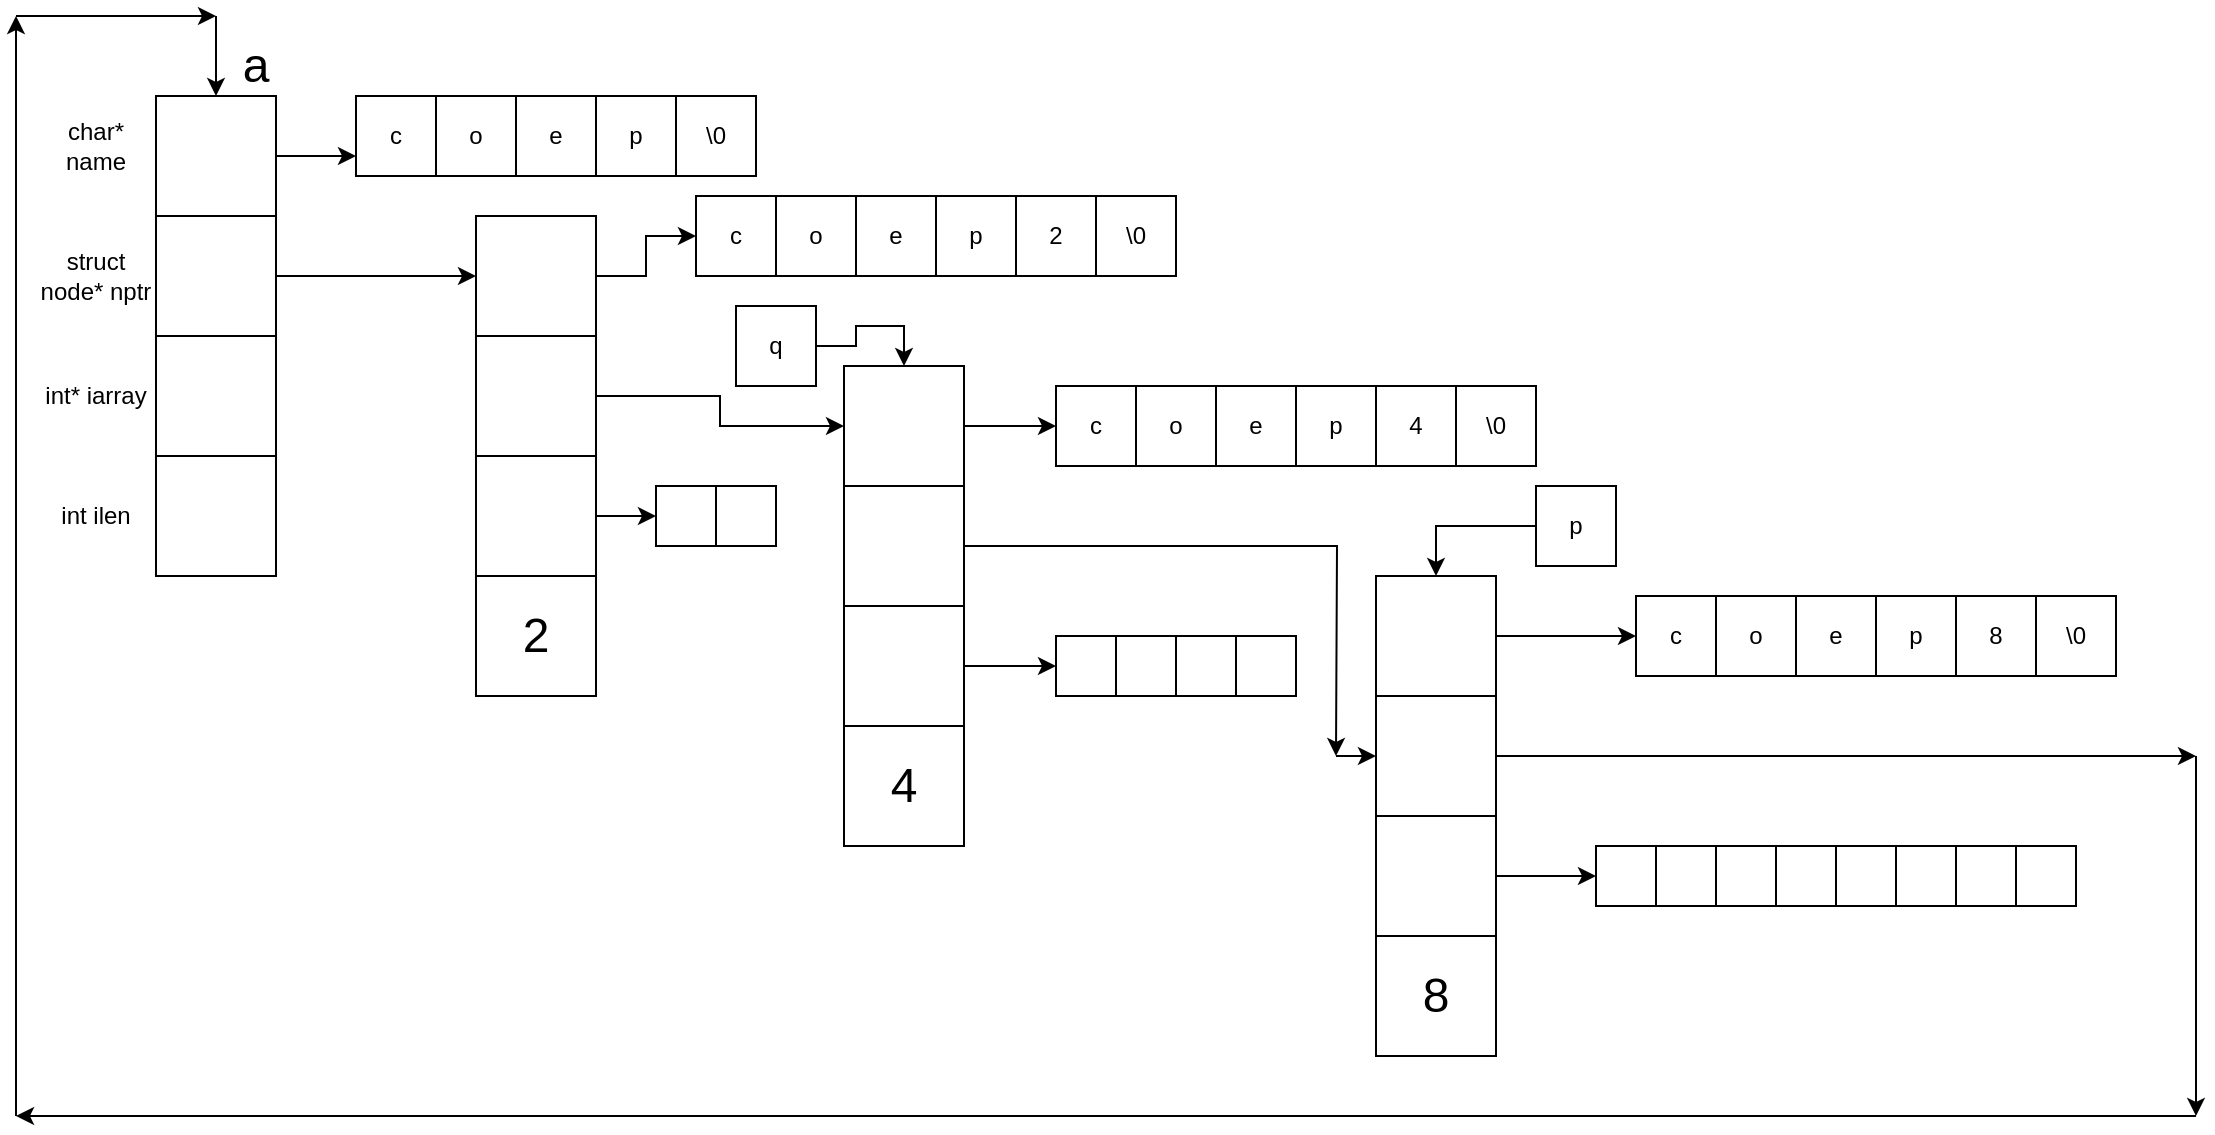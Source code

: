 <mxfile version="22.1.7" type="device">
  <diagram id="HHL-egPvgZsmG74XO6QN" name="Page-1">
    <mxGraphModel dx="1592" dy="813" grid="1" gridSize="10" guides="1" tooltips="1" connect="1" arrows="1" fold="1" page="1" pageScale="1" pageWidth="827" pageHeight="1169" math="0" shadow="0">
      <root>
        <mxCell id="0" />
        <mxCell id="1" parent="0" />
        <mxCell id="-uGRZ2pIm0S1T1JtXn79-20" style="edgeStyle=orthogonalEdgeStyle;rounded=0;orthogonalLoop=1;jettySize=auto;html=1;entryX=0;entryY=0.75;entryDx=0;entryDy=0;" parent="1" source="-uGRZ2pIm0S1T1JtXn79-1" target="-uGRZ2pIm0S1T1JtXn79-14" edge="1">
          <mxGeometry relative="1" as="geometry" />
        </mxCell>
        <mxCell id="-uGRZ2pIm0S1T1JtXn79-1" value="" style="whiteSpace=wrap;html=1;aspect=fixed;" parent="1" vertex="1">
          <mxGeometry x="150" y="80" width="60" height="60" as="geometry" />
        </mxCell>
        <mxCell id="-uGRZ2pIm0S1T1JtXn79-13" style="edgeStyle=orthogonalEdgeStyle;rounded=0;orthogonalLoop=1;jettySize=auto;html=1;" parent="1" source="-uGRZ2pIm0S1T1JtXn79-2" edge="1">
          <mxGeometry relative="1" as="geometry">
            <mxPoint x="310" y="170" as="targetPoint" />
          </mxGeometry>
        </mxCell>
        <mxCell id="-uGRZ2pIm0S1T1JtXn79-2" value="" style="whiteSpace=wrap;html=1;aspect=fixed;" parent="1" vertex="1">
          <mxGeometry x="150" y="140" width="60" height="60" as="geometry" />
        </mxCell>
        <mxCell id="-uGRZ2pIm0S1T1JtXn79-3" value="" style="whiteSpace=wrap;html=1;aspect=fixed;" parent="1" vertex="1">
          <mxGeometry x="150" y="260" width="60" height="60" as="geometry" />
        </mxCell>
        <mxCell id="-uGRZ2pIm0S1T1JtXn79-4" value="" style="whiteSpace=wrap;html=1;aspect=fixed;" parent="1" vertex="1">
          <mxGeometry x="150" y="200" width="60" height="60" as="geometry" />
        </mxCell>
        <mxCell id="-uGRZ2pIm0S1T1JtXn79-5" value="char* name" style="text;html=1;strokeColor=none;fillColor=none;align=center;verticalAlign=middle;whiteSpace=wrap;rounded=0;" parent="1" vertex="1">
          <mxGeometry x="90" y="90" width="60" height="30" as="geometry" />
        </mxCell>
        <mxCell id="-uGRZ2pIm0S1T1JtXn79-6" value="struct node* nptr" style="text;html=1;strokeColor=none;fillColor=none;align=center;verticalAlign=middle;whiteSpace=wrap;rounded=0;" parent="1" vertex="1">
          <mxGeometry x="90" y="155" width="60" height="30" as="geometry" />
        </mxCell>
        <mxCell id="-uGRZ2pIm0S1T1JtXn79-7" value="int* iarray" style="text;html=1;strokeColor=none;fillColor=none;align=center;verticalAlign=middle;whiteSpace=wrap;rounded=0;" parent="1" vertex="1">
          <mxGeometry x="90" y="215" width="60" height="30" as="geometry" />
        </mxCell>
        <mxCell id="-uGRZ2pIm0S1T1JtXn79-8" value="int ilen" style="text;html=1;strokeColor=none;fillColor=none;align=center;verticalAlign=middle;whiteSpace=wrap;rounded=0;" parent="1" vertex="1">
          <mxGeometry x="90" y="275" width="60" height="30" as="geometry" />
        </mxCell>
        <mxCell id="-uGRZ2pIm0S1T1JtXn79-31" style="edgeStyle=orthogonalEdgeStyle;rounded=0;orthogonalLoop=1;jettySize=auto;html=1;entryX=0;entryY=0.5;entryDx=0;entryDy=0;" parent="1" source="-uGRZ2pIm0S1T1JtXn79-9" target="-uGRZ2pIm0S1T1JtXn79-26" edge="1">
          <mxGeometry relative="1" as="geometry" />
        </mxCell>
        <mxCell id="-uGRZ2pIm0S1T1JtXn79-9" value="" style="whiteSpace=wrap;html=1;aspect=fixed;" parent="1" vertex="1">
          <mxGeometry x="310" y="140" width="60" height="60" as="geometry" />
        </mxCell>
        <mxCell id="-uGRZ2pIm0S1T1JtXn79-40" style="edgeStyle=orthogonalEdgeStyle;rounded=0;orthogonalLoop=1;jettySize=auto;html=1;" parent="1" source="-uGRZ2pIm0S1T1JtXn79-10" edge="1">
          <mxGeometry relative="1" as="geometry">
            <mxPoint x="400" y="290" as="targetPoint" />
          </mxGeometry>
        </mxCell>
        <mxCell id="-uGRZ2pIm0S1T1JtXn79-10" value="" style="whiteSpace=wrap;html=1;aspect=fixed;" parent="1" vertex="1">
          <mxGeometry x="310" y="260" width="60" height="60" as="geometry" />
        </mxCell>
        <mxCell id="-uGRZ2pIm0S1T1JtXn79-25" style="edgeStyle=orthogonalEdgeStyle;rounded=0;orthogonalLoop=1;jettySize=auto;html=1;entryX=0;entryY=0.5;entryDx=0;entryDy=0;" parent="1" source="-uGRZ2pIm0S1T1JtXn79-11" target="-uGRZ2pIm0S1T1JtXn79-21" edge="1">
          <mxGeometry relative="1" as="geometry">
            <mxPoint x="480" y="230" as="targetPoint" />
          </mxGeometry>
        </mxCell>
        <mxCell id="-uGRZ2pIm0S1T1JtXn79-11" value="" style="whiteSpace=wrap;html=1;aspect=fixed;" parent="1" vertex="1">
          <mxGeometry x="310" y="200" width="60" height="60" as="geometry" />
        </mxCell>
        <mxCell id="-uGRZ2pIm0S1T1JtXn79-12" value="&lt;font style=&quot;font-size: 24px;&quot;&gt;2&lt;/font&gt;" style="whiteSpace=wrap;html=1;aspect=fixed;" parent="1" vertex="1">
          <mxGeometry x="310" y="320" width="60" height="60" as="geometry" />
        </mxCell>
        <mxCell id="-uGRZ2pIm0S1T1JtXn79-14" value="c" style="whiteSpace=wrap;html=1;aspect=fixed;" parent="1" vertex="1">
          <mxGeometry x="250" y="80" width="40" height="40" as="geometry" />
        </mxCell>
        <mxCell id="-uGRZ2pIm0S1T1JtXn79-15" value="o" style="whiteSpace=wrap;html=1;aspect=fixed;" parent="1" vertex="1">
          <mxGeometry x="290" y="80" width="40" height="40" as="geometry" />
        </mxCell>
        <mxCell id="-uGRZ2pIm0S1T1JtXn79-16" value="p" style="whiteSpace=wrap;html=1;aspect=fixed;" parent="1" vertex="1">
          <mxGeometry x="370" y="80" width="40" height="40" as="geometry" />
        </mxCell>
        <mxCell id="-uGRZ2pIm0S1T1JtXn79-17" value="e" style="whiteSpace=wrap;html=1;aspect=fixed;" parent="1" vertex="1">
          <mxGeometry x="330" y="80" width="40" height="40" as="geometry" />
        </mxCell>
        <mxCell id="-uGRZ2pIm0S1T1JtXn79-19" value="\0" style="whiteSpace=wrap;html=1;aspect=fixed;" parent="1" vertex="1">
          <mxGeometry x="410" y="80" width="40" height="40" as="geometry" />
        </mxCell>
        <mxCell id="-uGRZ2pIm0S1T1JtXn79-39" style="edgeStyle=orthogonalEdgeStyle;rounded=0;orthogonalLoop=1;jettySize=auto;html=1;entryX=0;entryY=0.5;entryDx=0;entryDy=0;" parent="1" source="-uGRZ2pIm0S1T1JtXn79-21" target="-uGRZ2pIm0S1T1JtXn79-33" edge="1">
          <mxGeometry relative="1" as="geometry" />
        </mxCell>
        <mxCell id="-uGRZ2pIm0S1T1JtXn79-21" value="" style="whiteSpace=wrap;html=1;aspect=fixed;" parent="1" vertex="1">
          <mxGeometry x="494" y="215" width="60" height="60" as="geometry" />
        </mxCell>
        <mxCell id="pc2hSvvOLzy39CVxAClw-3" style="edgeStyle=orthogonalEdgeStyle;rounded=0;orthogonalLoop=1;jettySize=auto;html=1;" edge="1" parent="1" source="-uGRZ2pIm0S1T1JtXn79-22">
          <mxGeometry relative="1" as="geometry">
            <mxPoint x="740" y="410" as="targetPoint" />
          </mxGeometry>
        </mxCell>
        <mxCell id="-uGRZ2pIm0S1T1JtXn79-22" value="" style="whiteSpace=wrap;html=1;aspect=fixed;" parent="1" vertex="1">
          <mxGeometry x="494" y="275" width="60" height="60" as="geometry" />
        </mxCell>
        <mxCell id="-uGRZ2pIm0S1T1JtXn79-55" style="edgeStyle=orthogonalEdgeStyle;rounded=0;orthogonalLoop=1;jettySize=auto;html=1;" parent="1" source="-uGRZ2pIm0S1T1JtXn79-23" edge="1">
          <mxGeometry relative="1" as="geometry">
            <mxPoint x="600" y="365" as="targetPoint" />
          </mxGeometry>
        </mxCell>
        <mxCell id="-uGRZ2pIm0S1T1JtXn79-23" value="" style="whiteSpace=wrap;html=1;aspect=fixed;" parent="1" vertex="1">
          <mxGeometry x="494" y="335" width="60" height="60" as="geometry" />
        </mxCell>
        <mxCell id="-uGRZ2pIm0S1T1JtXn79-24" value="&lt;font style=&quot;font-size: 24px;&quot;&gt;4&lt;/font&gt;" style="whiteSpace=wrap;html=1;aspect=fixed;" parent="1" vertex="1">
          <mxGeometry x="494" y="395" width="60" height="60" as="geometry" />
        </mxCell>
        <mxCell id="-uGRZ2pIm0S1T1JtXn79-26" value="c" style="whiteSpace=wrap;html=1;aspect=fixed;" parent="1" vertex="1">
          <mxGeometry x="420" y="130" width="40" height="40" as="geometry" />
        </mxCell>
        <mxCell id="-uGRZ2pIm0S1T1JtXn79-27" value="o" style="whiteSpace=wrap;html=1;aspect=fixed;" parent="1" vertex="1">
          <mxGeometry x="460" y="130" width="40" height="40" as="geometry" />
        </mxCell>
        <mxCell id="-uGRZ2pIm0S1T1JtXn79-28" value="e" style="whiteSpace=wrap;html=1;aspect=fixed;" parent="1" vertex="1">
          <mxGeometry x="500" y="130" width="40" height="40" as="geometry" />
        </mxCell>
        <mxCell id="-uGRZ2pIm0S1T1JtXn79-29" value="p" style="whiteSpace=wrap;html=1;aspect=fixed;" parent="1" vertex="1">
          <mxGeometry x="540" y="130" width="40" height="40" as="geometry" />
        </mxCell>
        <mxCell id="-uGRZ2pIm0S1T1JtXn79-30" value="2" style="whiteSpace=wrap;html=1;aspect=fixed;" parent="1" vertex="1">
          <mxGeometry x="580" y="130" width="40" height="40" as="geometry" />
        </mxCell>
        <mxCell id="-uGRZ2pIm0S1T1JtXn79-32" value="\0" style="whiteSpace=wrap;html=1;aspect=fixed;" parent="1" vertex="1">
          <mxGeometry x="620" y="130" width="40" height="40" as="geometry" />
        </mxCell>
        <mxCell id="-uGRZ2pIm0S1T1JtXn79-33" value="c" style="whiteSpace=wrap;html=1;aspect=fixed;" parent="1" vertex="1">
          <mxGeometry x="600" y="225" width="40" height="40" as="geometry" />
        </mxCell>
        <mxCell id="-uGRZ2pIm0S1T1JtXn79-34" value="o" style="whiteSpace=wrap;html=1;aspect=fixed;" parent="1" vertex="1">
          <mxGeometry x="640" y="225" width="40" height="40" as="geometry" />
        </mxCell>
        <mxCell id="-uGRZ2pIm0S1T1JtXn79-35" value="e" style="whiteSpace=wrap;html=1;aspect=fixed;" parent="1" vertex="1">
          <mxGeometry x="680" y="225" width="40" height="40" as="geometry" />
        </mxCell>
        <mxCell id="-uGRZ2pIm0S1T1JtXn79-36" value="p" style="whiteSpace=wrap;html=1;aspect=fixed;" parent="1" vertex="1">
          <mxGeometry x="720" y="225" width="40" height="40" as="geometry" />
        </mxCell>
        <mxCell id="-uGRZ2pIm0S1T1JtXn79-37" value="4" style="whiteSpace=wrap;html=1;aspect=fixed;" parent="1" vertex="1">
          <mxGeometry x="760" y="225" width="40" height="40" as="geometry" />
        </mxCell>
        <mxCell id="-uGRZ2pIm0S1T1JtXn79-38" value="\0" style="whiteSpace=wrap;html=1;aspect=fixed;" parent="1" vertex="1">
          <mxGeometry x="800" y="225" width="40" height="40" as="geometry" />
        </mxCell>
        <mxCell id="-uGRZ2pIm0S1T1JtXn79-41" value="" style="whiteSpace=wrap;html=1;aspect=fixed;" parent="1" vertex="1">
          <mxGeometry x="400" y="275" width="30" height="30" as="geometry" />
        </mxCell>
        <mxCell id="-uGRZ2pIm0S1T1JtXn79-42" value="" style="whiteSpace=wrap;html=1;aspect=fixed;" parent="1" vertex="1">
          <mxGeometry x="430" y="275" width="30" height="30" as="geometry" />
        </mxCell>
        <mxCell id="-uGRZ2pIm0S1T1JtXn79-54" style="edgeStyle=orthogonalEdgeStyle;rounded=0;orthogonalLoop=1;jettySize=auto;html=1;entryX=0;entryY=0.5;entryDx=0;entryDy=0;" parent="1" source="-uGRZ2pIm0S1T1JtXn79-43" target="-uGRZ2pIm0S1T1JtXn79-48" edge="1">
          <mxGeometry relative="1" as="geometry" />
        </mxCell>
        <mxCell id="-uGRZ2pIm0S1T1JtXn79-43" value="" style="whiteSpace=wrap;html=1;aspect=fixed;" parent="1" vertex="1">
          <mxGeometry x="760" y="320" width="60" height="60" as="geometry" />
        </mxCell>
        <mxCell id="pc2hSvvOLzy39CVxAClw-1" style="edgeStyle=orthogonalEdgeStyle;rounded=0;orthogonalLoop=1;jettySize=auto;html=1;" edge="1" parent="1" source="-uGRZ2pIm0S1T1JtXn79-44">
          <mxGeometry relative="1" as="geometry">
            <mxPoint x="1170" y="410" as="targetPoint" />
          </mxGeometry>
        </mxCell>
        <mxCell id="-uGRZ2pIm0S1T1JtXn79-44" value="" style="whiteSpace=wrap;html=1;aspect=fixed;" parent="1" vertex="1">
          <mxGeometry x="760" y="380" width="60" height="60" as="geometry" />
        </mxCell>
        <mxCell id="-uGRZ2pIm0S1T1JtXn79-68" style="edgeStyle=orthogonalEdgeStyle;rounded=0;orthogonalLoop=1;jettySize=auto;html=1;entryX=0;entryY=0.5;entryDx=0;entryDy=0;" parent="1" source="-uGRZ2pIm0S1T1JtXn79-45" target="-uGRZ2pIm0S1T1JtXn79-63" edge="1">
          <mxGeometry relative="1" as="geometry" />
        </mxCell>
        <mxCell id="-uGRZ2pIm0S1T1JtXn79-45" value="" style="whiteSpace=wrap;html=1;aspect=fixed;" parent="1" vertex="1">
          <mxGeometry x="760" y="440" width="60" height="60" as="geometry" />
        </mxCell>
        <mxCell id="-uGRZ2pIm0S1T1JtXn79-46" value="&lt;font style=&quot;font-size: 24px;&quot;&gt;8&lt;/font&gt;" style="whiteSpace=wrap;html=1;aspect=fixed;" parent="1" vertex="1">
          <mxGeometry x="760" y="500" width="60" height="60" as="geometry" />
        </mxCell>
        <mxCell id="-uGRZ2pIm0S1T1JtXn79-48" value="c" style="whiteSpace=wrap;html=1;aspect=fixed;" parent="1" vertex="1">
          <mxGeometry x="890" y="330" width="40" height="40" as="geometry" />
        </mxCell>
        <mxCell id="-uGRZ2pIm0S1T1JtXn79-49" value="o" style="whiteSpace=wrap;html=1;aspect=fixed;" parent="1" vertex="1">
          <mxGeometry x="930" y="330" width="40" height="40" as="geometry" />
        </mxCell>
        <mxCell id="-uGRZ2pIm0S1T1JtXn79-50" value="e" style="whiteSpace=wrap;html=1;aspect=fixed;" parent="1" vertex="1">
          <mxGeometry x="970" y="330" width="40" height="40" as="geometry" />
        </mxCell>
        <mxCell id="-uGRZ2pIm0S1T1JtXn79-51" value="p" style="whiteSpace=wrap;html=1;aspect=fixed;" parent="1" vertex="1">
          <mxGeometry x="1010" y="330" width="40" height="40" as="geometry" />
        </mxCell>
        <mxCell id="-uGRZ2pIm0S1T1JtXn79-52" value="8" style="whiteSpace=wrap;html=1;aspect=fixed;" parent="1" vertex="1">
          <mxGeometry x="1050" y="330" width="40" height="40" as="geometry" />
        </mxCell>
        <mxCell id="-uGRZ2pIm0S1T1JtXn79-53" value="\0" style="whiteSpace=wrap;html=1;aspect=fixed;" parent="1" vertex="1">
          <mxGeometry x="1090" y="330" width="40" height="40" as="geometry" />
        </mxCell>
        <mxCell id="-uGRZ2pIm0S1T1JtXn79-56" value="" style="whiteSpace=wrap;html=1;aspect=fixed;" parent="1" vertex="1">
          <mxGeometry x="600" y="350" width="30" height="30" as="geometry" />
        </mxCell>
        <mxCell id="-uGRZ2pIm0S1T1JtXn79-57" value="" style="whiteSpace=wrap;html=1;aspect=fixed;" parent="1" vertex="1">
          <mxGeometry x="630" y="350" width="30" height="30" as="geometry" />
        </mxCell>
        <mxCell id="-uGRZ2pIm0S1T1JtXn79-58" value="" style="whiteSpace=wrap;html=1;aspect=fixed;" parent="1" vertex="1">
          <mxGeometry x="660" y="350" width="30" height="30" as="geometry" />
        </mxCell>
        <mxCell id="-uGRZ2pIm0S1T1JtXn79-59" value="" style="whiteSpace=wrap;html=1;aspect=fixed;" parent="1" vertex="1">
          <mxGeometry x="690" y="350" width="30" height="30" as="geometry" />
        </mxCell>
        <mxCell id="-uGRZ2pIm0S1T1JtXn79-60" value="" style="whiteSpace=wrap;html=1;aspect=fixed;" parent="1" vertex="1">
          <mxGeometry x="960" y="455" width="30" height="30" as="geometry" />
        </mxCell>
        <mxCell id="-uGRZ2pIm0S1T1JtXn79-61" value="" style="whiteSpace=wrap;html=1;aspect=fixed;" parent="1" vertex="1">
          <mxGeometry x="930" y="455" width="30" height="30" as="geometry" />
        </mxCell>
        <mxCell id="-uGRZ2pIm0S1T1JtXn79-62" value="" style="whiteSpace=wrap;html=1;aspect=fixed;" parent="1" vertex="1">
          <mxGeometry x="900" y="455" width="30" height="30" as="geometry" />
        </mxCell>
        <mxCell id="-uGRZ2pIm0S1T1JtXn79-63" value="" style="whiteSpace=wrap;html=1;aspect=fixed;" parent="1" vertex="1">
          <mxGeometry x="870" y="455" width="30" height="30" as="geometry" />
        </mxCell>
        <mxCell id="-uGRZ2pIm0S1T1JtXn79-64" value="" style="whiteSpace=wrap;html=1;aspect=fixed;" parent="1" vertex="1">
          <mxGeometry x="1080" y="455" width="30" height="30" as="geometry" />
        </mxCell>
        <mxCell id="-uGRZ2pIm0S1T1JtXn79-65" value="" style="whiteSpace=wrap;html=1;aspect=fixed;" parent="1" vertex="1">
          <mxGeometry x="1050" y="455" width="30" height="30" as="geometry" />
        </mxCell>
        <mxCell id="-uGRZ2pIm0S1T1JtXn79-66" value="" style="whiteSpace=wrap;html=1;aspect=fixed;" parent="1" vertex="1">
          <mxGeometry x="1020" y="455" width="30" height="30" as="geometry" />
        </mxCell>
        <mxCell id="-uGRZ2pIm0S1T1JtXn79-67" value="" style="whiteSpace=wrap;html=1;aspect=fixed;" parent="1" vertex="1">
          <mxGeometry x="990" y="455" width="30" height="30" as="geometry" />
        </mxCell>
        <mxCell id="-uGRZ2pIm0S1T1JtXn79-70" style="edgeStyle=orthogonalEdgeStyle;rounded=0;orthogonalLoop=1;jettySize=auto;html=1;entryX=0.5;entryY=0;entryDx=0;entryDy=0;" parent="1" source="-uGRZ2pIm0S1T1JtXn79-69" target="-uGRZ2pIm0S1T1JtXn79-21" edge="1">
          <mxGeometry relative="1" as="geometry" />
        </mxCell>
        <mxCell id="-uGRZ2pIm0S1T1JtXn79-69" value="q" style="whiteSpace=wrap;html=1;aspect=fixed;" parent="1" vertex="1">
          <mxGeometry x="440" y="185" width="40" height="40" as="geometry" />
        </mxCell>
        <mxCell id="-uGRZ2pIm0S1T1JtXn79-73" style="edgeStyle=orthogonalEdgeStyle;rounded=0;orthogonalLoop=1;jettySize=auto;html=1;entryX=0.5;entryY=0;entryDx=0;entryDy=0;" parent="1" source="-uGRZ2pIm0S1T1JtXn79-72" target="-uGRZ2pIm0S1T1JtXn79-43" edge="1">
          <mxGeometry relative="1" as="geometry" />
        </mxCell>
        <mxCell id="-uGRZ2pIm0S1T1JtXn79-72" value="p" style="whiteSpace=wrap;html=1;aspect=fixed;" parent="1" vertex="1">
          <mxGeometry x="840" y="275" width="40" height="40" as="geometry" />
        </mxCell>
        <mxCell id="-uGRZ2pIm0S1T1JtXn79-75" value="" style="endArrow=classic;html=1;rounded=0;" parent="1" edge="1">
          <mxGeometry width="50" height="50" relative="1" as="geometry">
            <mxPoint x="1170" y="590" as="sourcePoint" />
            <mxPoint x="80" y="590" as="targetPoint" />
          </mxGeometry>
        </mxCell>
        <mxCell id="-uGRZ2pIm0S1T1JtXn79-76" value="" style="endArrow=classic;html=1;rounded=0;" parent="1" edge="1">
          <mxGeometry width="50" height="50" relative="1" as="geometry">
            <mxPoint x="80" y="590" as="sourcePoint" />
            <mxPoint x="80" y="40" as="targetPoint" />
          </mxGeometry>
        </mxCell>
        <mxCell id="-uGRZ2pIm0S1T1JtXn79-77" value="" style="endArrow=classic;html=1;rounded=0;" parent="1" edge="1">
          <mxGeometry width="50" height="50" relative="1" as="geometry">
            <mxPoint x="80" y="40" as="sourcePoint" />
            <mxPoint x="180" y="40" as="targetPoint" />
          </mxGeometry>
        </mxCell>
        <mxCell id="-uGRZ2pIm0S1T1JtXn79-78" value="" style="endArrow=classic;html=1;rounded=0;entryX=0.5;entryY=0;entryDx=0;entryDy=0;" parent="1" target="-uGRZ2pIm0S1T1JtXn79-1" edge="1">
          <mxGeometry width="50" height="50" relative="1" as="geometry">
            <mxPoint x="180" y="40" as="sourcePoint" />
            <mxPoint x="670" y="310" as="targetPoint" />
          </mxGeometry>
        </mxCell>
        <mxCell id="-uGRZ2pIm0S1T1JtXn79-79" value="&lt;font style=&quot;font-size: 24px;&quot;&gt;a&lt;/font&gt;" style="text;html=1;strokeColor=none;fillColor=none;align=center;verticalAlign=middle;whiteSpace=wrap;rounded=0;" parent="1" vertex="1">
          <mxGeometry x="170" y="50" width="60" height="30" as="geometry" />
        </mxCell>
        <mxCell id="pc2hSvvOLzy39CVxAClw-2" value="" style="endArrow=classic;html=1;rounded=0;" edge="1" parent="1">
          <mxGeometry width="50" height="50" relative="1" as="geometry">
            <mxPoint x="1170" y="410" as="sourcePoint" />
            <mxPoint x="1170" y="590" as="targetPoint" />
          </mxGeometry>
        </mxCell>
        <mxCell id="pc2hSvvOLzy39CVxAClw-4" value="" style="endArrow=classic;html=1;rounded=0;entryX=0;entryY=0.5;entryDx=0;entryDy=0;" edge="1" parent="1" target="-uGRZ2pIm0S1T1JtXn79-44">
          <mxGeometry width="50" height="50" relative="1" as="geometry">
            <mxPoint x="740" y="410" as="sourcePoint" />
            <mxPoint x="630" y="290" as="targetPoint" />
          </mxGeometry>
        </mxCell>
      </root>
    </mxGraphModel>
  </diagram>
</mxfile>
